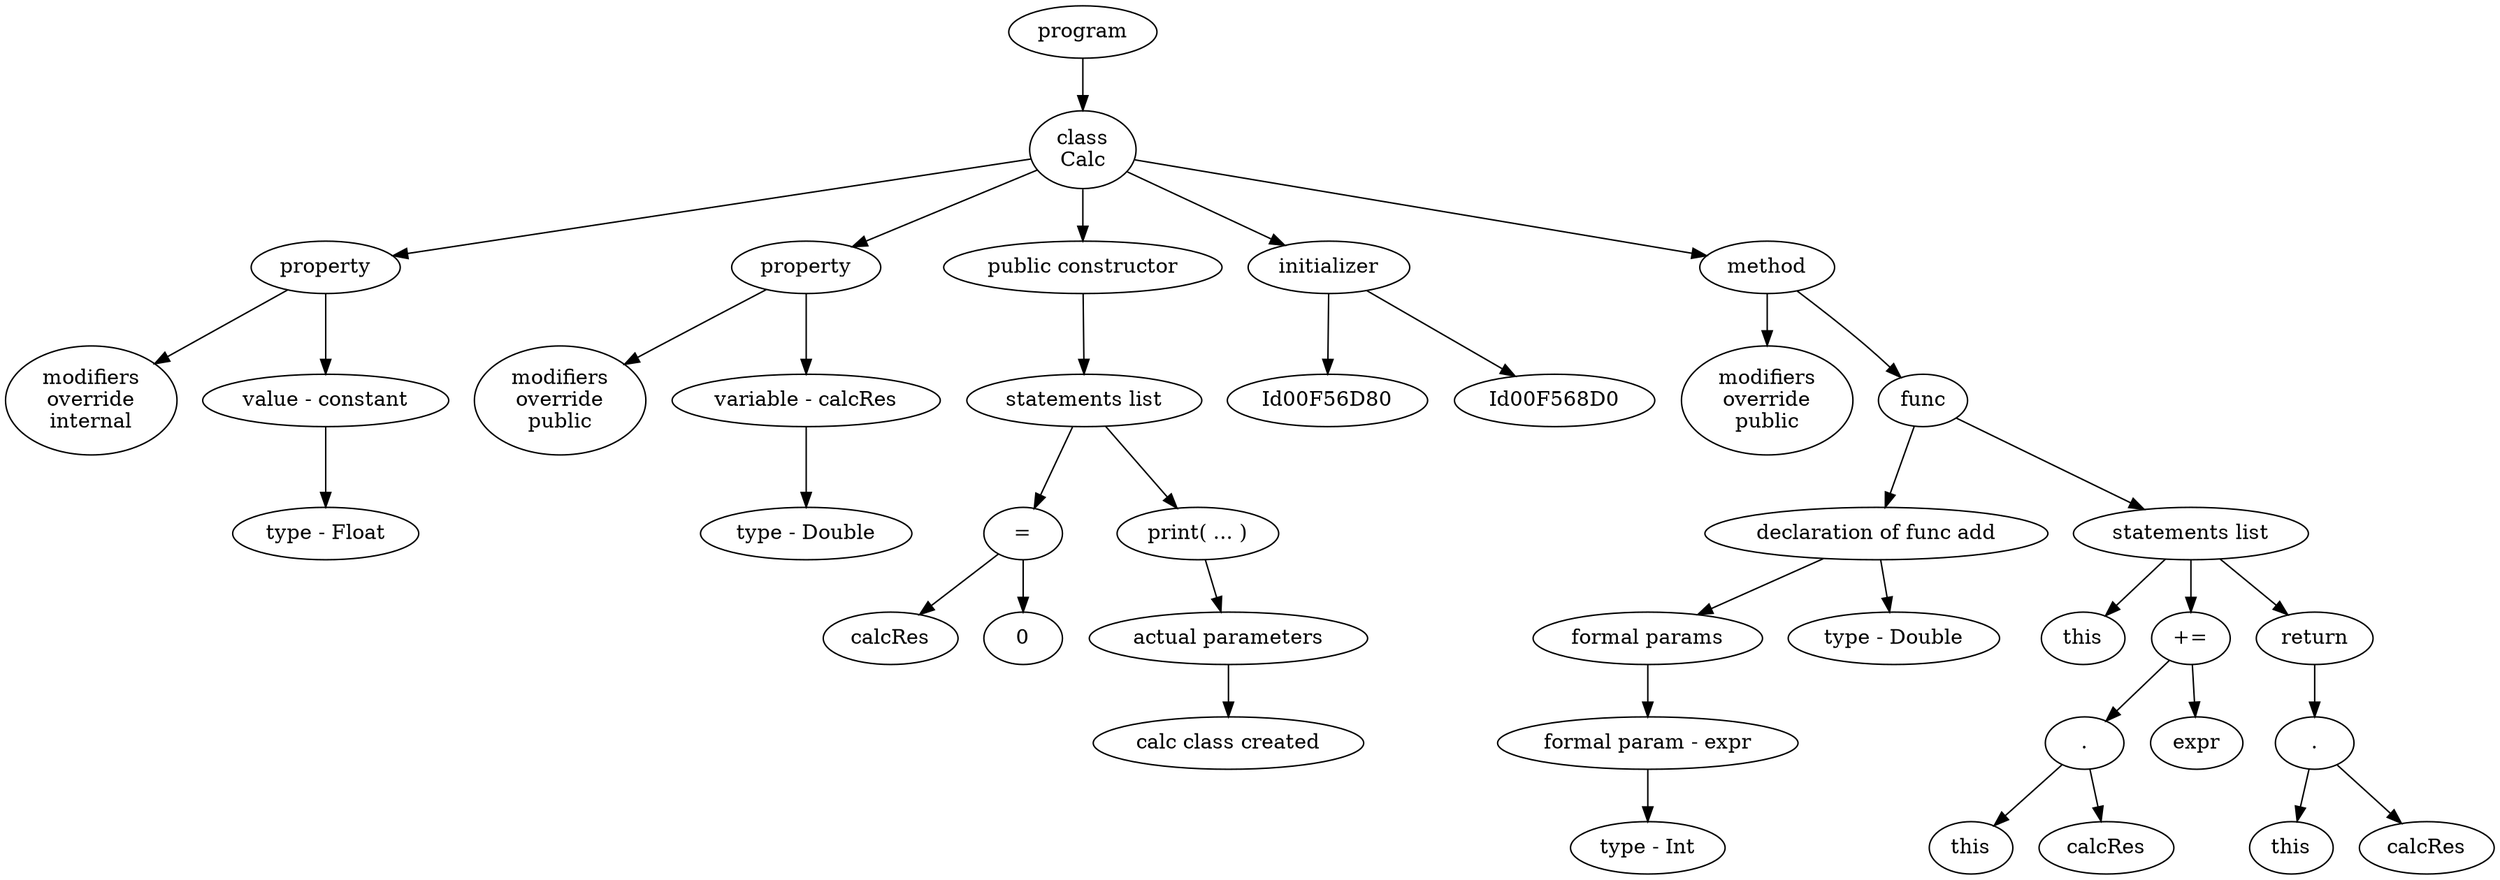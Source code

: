 digraph G {
Id00F50DC0 [label="program"]
Id00F50DC0->Id00F577E8
Id00F577E8 [label="class\nCalc"]
Id00F577E8->Id00F56140
Id00F56140 [label="property"]
Id00F56140->Id00F50E68
Id00F50E68 [label="modifiers\noverride\ninternal\n"]
Id00F56140->Id00F560A0
Id00F560A0 [label="value - constant"]
Id00F560A0->Id00F56068
Id00F56068 [label="type - Float"]
Id00F577E8->Id00F561B0
Id00F561B0 [label="property"]
Id00F561B0->Id00F56258
Id00F56258 [label="modifiers\noverride\npublic\n"]
Id00F561B0->Id00F56528
Id00F56528 [label="variable - calcRes"]
Id00F56528->Id00F56450
Id00F56450 [label="type - Double"]
Id00F577E8->Id00F56FC0
Id00F56FC0 [label="public constructor"]
Id00F56FC0->Id00F561E8
Id00F561E8 [label="statements list"]
Id00F561E8->Id00F56488
Id00F56488 [label="="]
Id00F56488->Id00F565A8
Id00F565A8 [label="calcRes"]
Id00F56488->Id00F56608
Id00F56608 [label="0"]
Id00F561E8->Id00F56758
Id00F56758 [label="print( ... )"]
Id00F56758->Id00F56418
Id00F56418 [label="actual parameters"]
Id00F56418->Id00F566F8
Id00F566F8 [label="calc class created"]
Id00F577E8->Id00F50F10
Id00F50F10 [label="initializer"]
Id00F50F10->Id00F56D80
Id00F50F10->Id00F568D0
Id00F577E8->Id00F57B50
Id00F57B50 [label="method"]
Id00F57B50->Id00F563E0
Id00F563E0 [label="modifiers\noverride\npublic\n"]
Id00F57B50->Id00F57B18
Id00F57B18 [label="func"]
Id00F57B18->Id00F57C30
Id00F57C30 [label="declaration of func add"]
Id00F57C30->Id00F57AE0
Id00F57AE0 [label="formal params"]
Id00F57AE0->Id00F57C68
Id00F57C68 [label="formal param - expr"]
Id00F57C68->Id00F57F40
Id00F57F40 [label="type - Int"]
Id00F57C30->Id00F57DF0
Id00F57DF0 [label="type - Double"]
Id00F57B18->Id00F57CA0
Id00F57CA0 [label="statements list"]
Id00F57CA0->Id00F58240
Id00F58240 [label="this"]
Id00F57CA0->Id00F57F08
Id00F57F08 [label="+="]
Id00F57F08->Id00F58300
Id00F58300 [label="."]
Id00F58300->Id00F582A0
Id00F582A0 [label="this"]
Id00F58300->Id00F58090
Id00F58090 [label="calcRes"]
Id00F57F08->Id00F58360
Id00F58360 [label="expr"]
Id00F57CA0->Id00F56830
Id00F56830 [label="return"]
Id00F56830->Id00F586E8
Id00F586E8 [label="."]
Id00F586E8->Id00F583C0
Id00F583C0 [label="this"]
Id00F586E8->Id00F57F78
Id00F57F78 [label="calcRes"]

}